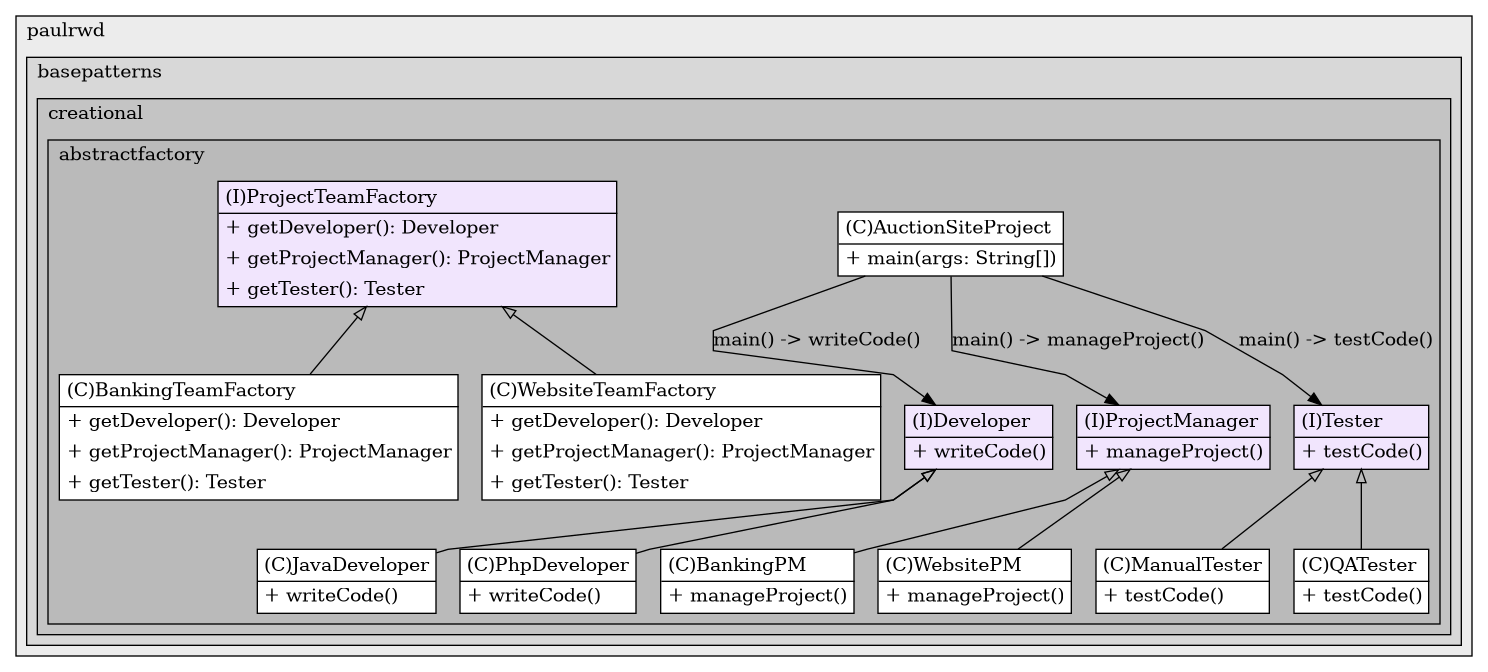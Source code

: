 @startuml

/' diagram meta data start
config=StructureConfiguration;
{
  "projectClassification": {
    "searchMode": "OpenProject", // OpenProject, AllProjects
    "includedProjects": "",
    "pathEndKeywords": "*.impl",
    "isClientPath": "",
    "isClientName": "",
    "isTestPath": "",
    "isTestName": "",
    "isMappingPath": "",
    "isMappingName": "",
    "isDataAccessPath": "",
    "isDataAccessName": "",
    "isDataStructurePath": "",
    "isDataStructureName": "",
    "isInterfaceStructuresPath": "",
    "isInterfaceStructuresName": "",
    "isEntryPointPath": "",
    "isEntryPointName": "",
    "treatFinalFieldsAsMandatory": false
  },
  "graphRestriction": {
    "classPackageExcludeFilter": "",
    "classPackageIncludeFilter": "",
    "classNameExcludeFilter": "",
    "classNameIncludeFilter": "",
    "methodNameExcludeFilter": "",
    "methodNameIncludeFilter": "",
    "removeByInheritance": "", // inheritance/annotation based filtering is done in a second step
    "removeByAnnotation": "",
    "removeByClassPackage": "", // cleanup the graph after inheritance/annotation based filtering is done
    "removeByClassName": "",
    "cutMappings": false,
    "cutEnum": false,
    "cutTests": true,
    "cutClient": true,
    "cutDataAccess": false,
    "cutInterfaceStructures": false,
    "cutDataStructures": false,
    "cutGetterAndSetter": false,
    "cutConstructors": false
  },
  "graphTraversal": {
    "forwardDepth": 999,
    "backwardDepth": 0,
    "classPackageExcludeFilter": "",
    "classPackageIncludeFilter": "",
    "classNameExcludeFilter": "",
    "classNameIncludeFilter": "",
    "methodNameExcludeFilter": "",
    "methodNameIncludeFilter": "",
    "hideMappings": false,
    "hideDataStructures": false,
    "hidePrivateMethods": false,
    "hideInterfaceCalls": false, // indirection: implementation -> interface (is hidden) -> implementation
    "onlyShowApplicationEntryPoints": false, // root node is included
    "useMethodCallsForStructureDiagram": "ForwardOnly" // ForwardOnly, BothDirections, No
  },
  "details": {
    "aggregation": "GroupByClass", // ByClass, GroupByClass, None
    "showClassGenericTypes": true,
    "showMethods": true,
    "showMethodParameterNames": true,
    "showMethodParameterTypes": true,
    "showMethodReturnType": true,
    "showPackageLevels": 4,
    "showDetailedClassStructure": true
  },
  "rootClass": "ru.paulrwd.basepatterns.creational.abstractfactory.AuctionSiteProject",
  "extensionCallbackMethod": "" // qualified.class.name#methodName - signature: public static String method(String)
}
diagram meta data end '/



digraph g {
    rankdir="TB"
    splines=polyline
    

'nodes 
subgraph cluster_790392457 { 
   	label=paulrwd
	labeljust=l
	fillcolor="#ececec"
	style=filled
   
   subgraph cluster_1405034443 { 
   	label=basepatterns
	labeljust=l
	fillcolor="#d8d8d8"
	style=filled
   
   subgraph cluster_557907635 { 
   	label=creational
	labeljust=l
	fillcolor="#c4c4c4"
	style=filled
   
   subgraph cluster_526769159 { 
   	label=abstractfactory
	labeljust=l
	fillcolor="#bababa"
	style=filled
   
   AuctionSiteProject381792676[
	label=<<TABLE BORDER="1" CELLBORDER="0" CELLPADDING="4" CELLSPACING="0">
<TR><TD ALIGN="LEFT" >(C)AuctionSiteProject</TD></TR>
<HR/>
<TR><TD ALIGN="LEFT" >+ main(args: String[])</TD></TR>
</TABLE>>
	style=filled
	margin=0
	shape=plaintext
	fillcolor="#FFFFFF"
];

BankingPM2079892844[
	label=<<TABLE BORDER="1" CELLBORDER="0" CELLPADDING="4" CELLSPACING="0">
<TR><TD ALIGN="LEFT" >(C)BankingPM</TD></TR>
<HR/>
<TR><TD ALIGN="LEFT" >+ manageProject()</TD></TR>
</TABLE>>
	style=filled
	margin=0
	shape=plaintext
	fillcolor="#FFFFFF"
];

BankingTeamFactory2079892844[
	label=<<TABLE BORDER="1" CELLBORDER="0" CELLPADDING="4" CELLSPACING="0">
<TR><TD ALIGN="LEFT" >(C)BankingTeamFactory</TD></TR>
<HR/>
<TR><TD ALIGN="LEFT" >+ getDeveloper(): Developer</TD></TR>
<TR><TD ALIGN="LEFT" >+ getProjectManager(): ProjectManager</TD></TR>
<TR><TD ALIGN="LEFT" >+ getTester(): Tester</TD></TR>
</TABLE>>
	style=filled
	margin=0
	shape=plaintext
	fillcolor="#FFFFFF"
];

Developer381792676[
	label=<<TABLE BORDER="1" CELLBORDER="0" CELLPADDING="4" CELLSPACING="0">
<TR><TD ALIGN="LEFT" >(I)Developer</TD></TR>
<HR/>
<TR><TD ALIGN="LEFT" >+ writeCode()</TD></TR>
</TABLE>>
	style=filled
	margin=0
	shape=plaintext
	fillcolor="#F1E5FD"
];

JavaDeveloper2079892844[
	label=<<TABLE BORDER="1" CELLBORDER="0" CELLPADDING="4" CELLSPACING="0">
<TR><TD ALIGN="LEFT" >(C)JavaDeveloper</TD></TR>
<HR/>
<TR><TD ALIGN="LEFT" >+ writeCode()</TD></TR>
</TABLE>>
	style=filled
	margin=0
	shape=plaintext
	fillcolor="#FFFFFF"
];

ManualTester518511863[
	label=<<TABLE BORDER="1" CELLBORDER="0" CELLPADDING="4" CELLSPACING="0">
<TR><TD ALIGN="LEFT" >(C)ManualTester</TD></TR>
<HR/>
<TR><TD ALIGN="LEFT" >+ testCode()</TD></TR>
</TABLE>>
	style=filled
	margin=0
	shape=plaintext
	fillcolor="#FFFFFF"
];

PhpDeveloper518511863[
	label=<<TABLE BORDER="1" CELLBORDER="0" CELLPADDING="4" CELLSPACING="0">
<TR><TD ALIGN="LEFT" >(C)PhpDeveloper</TD></TR>
<HR/>
<TR><TD ALIGN="LEFT" >+ writeCode()</TD></TR>
</TABLE>>
	style=filled
	margin=0
	shape=plaintext
	fillcolor="#FFFFFF"
];

ProjectManager381792676[
	label=<<TABLE BORDER="1" CELLBORDER="0" CELLPADDING="4" CELLSPACING="0">
<TR><TD ALIGN="LEFT" >(I)ProjectManager</TD></TR>
<HR/>
<TR><TD ALIGN="LEFT" >+ manageProject()</TD></TR>
</TABLE>>
	style=filled
	margin=0
	shape=plaintext
	fillcolor="#F1E5FD"
];

ProjectTeamFactory381792676[
	label=<<TABLE BORDER="1" CELLBORDER="0" CELLPADDING="4" CELLSPACING="0">
<TR><TD ALIGN="LEFT" >(I)ProjectTeamFactory</TD></TR>
<HR/>
<TR><TD ALIGN="LEFT" >+ getDeveloper(): Developer</TD></TR>
<TR><TD ALIGN="LEFT" >+ getProjectManager(): ProjectManager</TD></TR>
<TR><TD ALIGN="LEFT" >+ getTester(): Tester</TD></TR>
</TABLE>>
	style=filled
	margin=0
	shape=plaintext
	fillcolor="#F1E5FD"
];

QATester2079892844[
	label=<<TABLE BORDER="1" CELLBORDER="0" CELLPADDING="4" CELLSPACING="0">
<TR><TD ALIGN="LEFT" >(C)QATester</TD></TR>
<HR/>
<TR><TD ALIGN="LEFT" >+ testCode()</TD></TR>
</TABLE>>
	style=filled
	margin=0
	shape=plaintext
	fillcolor="#FFFFFF"
];

Tester381792676[
	label=<<TABLE BORDER="1" CELLBORDER="0" CELLPADDING="4" CELLSPACING="0">
<TR><TD ALIGN="LEFT" >(I)Tester</TD></TR>
<HR/>
<TR><TD ALIGN="LEFT" >+ testCode()</TD></TR>
</TABLE>>
	style=filled
	margin=0
	shape=plaintext
	fillcolor="#F1E5FD"
];

WebsitePM518511863[
	label=<<TABLE BORDER="1" CELLBORDER="0" CELLPADDING="4" CELLSPACING="0">
<TR><TD ALIGN="LEFT" >(C)WebsitePM</TD></TR>
<HR/>
<TR><TD ALIGN="LEFT" >+ manageProject()</TD></TR>
</TABLE>>
	style=filled
	margin=0
	shape=plaintext
	fillcolor="#FFFFFF"
];

WebsiteTeamFactory518511863[
	label=<<TABLE BORDER="1" CELLBORDER="0" CELLPADDING="4" CELLSPACING="0">
<TR><TD ALIGN="LEFT" >(C)WebsiteTeamFactory</TD></TR>
<HR/>
<TR><TD ALIGN="LEFT" >+ getDeveloper(): Developer</TD></TR>
<TR><TD ALIGN="LEFT" >+ getProjectManager(): ProjectManager</TD></TR>
<TR><TD ALIGN="LEFT" >+ getTester(): Tester</TD></TR>
</TABLE>>
	style=filled
	margin=0
	shape=plaintext
	fillcolor="#FFFFFF"
];
} 
} 
} 
} 

'edges    
AuctionSiteProject381792676 -> Developer381792676[label="main() -> writeCode()"];
AuctionSiteProject381792676 -> ProjectManager381792676[label="main() -> manageProject()"];
AuctionSiteProject381792676 -> Tester381792676[label="main() -> testCode()"];
Developer381792676 -> JavaDeveloper2079892844[arrowhead=none, arrowtail=empty, dir=both];
Developer381792676 -> PhpDeveloper518511863[arrowhead=none, arrowtail=empty, dir=both];
ProjectManager381792676 -> BankingPM2079892844[arrowhead=none, arrowtail=empty, dir=both];
ProjectManager381792676 -> WebsitePM518511863[arrowhead=none, arrowtail=empty, dir=both];
ProjectTeamFactory381792676 -> BankingTeamFactory2079892844[arrowhead=none, arrowtail=empty, dir=both];
ProjectTeamFactory381792676 -> WebsiteTeamFactory518511863[arrowhead=none, arrowtail=empty, dir=both];
Tester381792676 -> ManualTester518511863[arrowhead=none, arrowtail=empty, dir=both];
Tester381792676 -> QATester2079892844[arrowhead=none, arrowtail=empty, dir=both];
    
}
@enduml